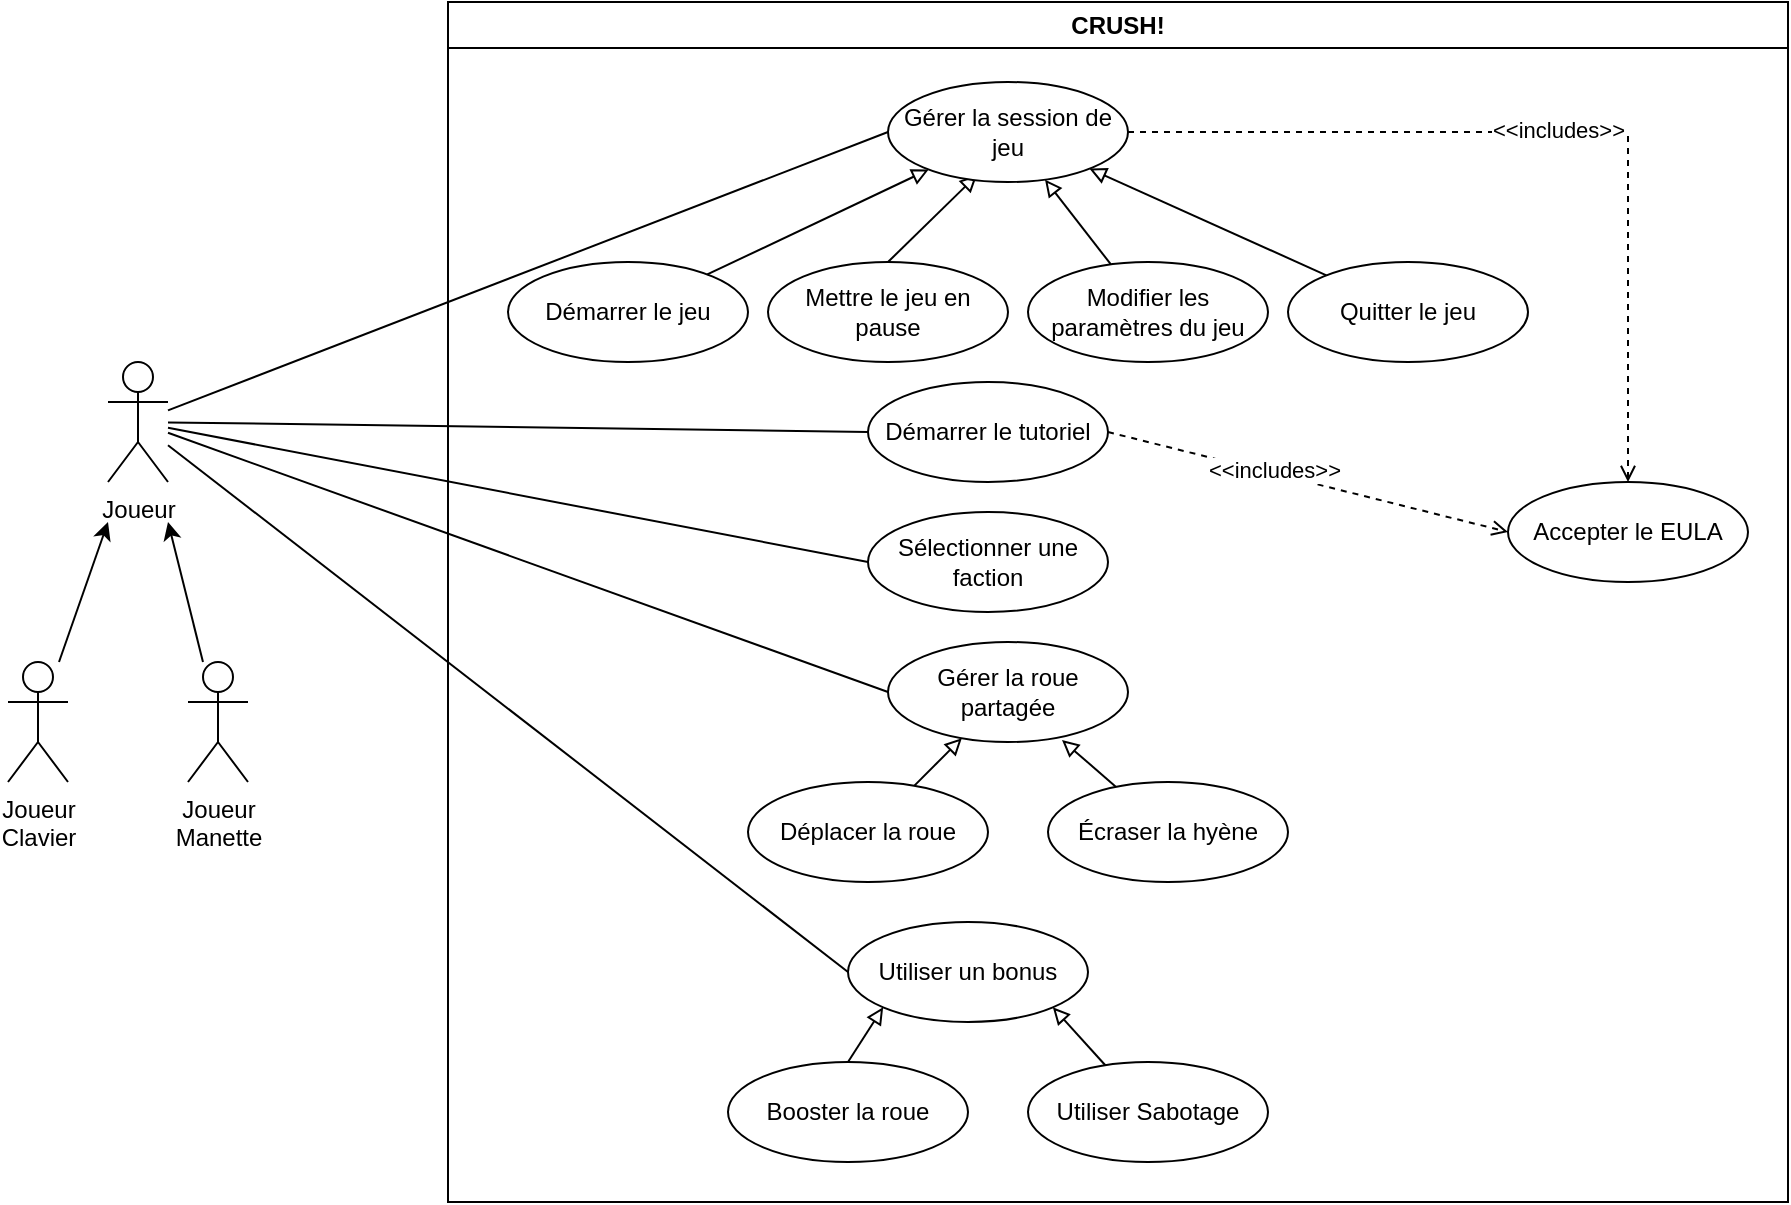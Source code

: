 <mxfile version="26.2.13">
  <diagram name="Page-1" id="vynCBVq9XJ8pfg_LBHzF">
    <mxGraphModel dx="1093" dy="591" grid="1" gridSize="10" guides="1" tooltips="1" connect="1" arrows="1" fold="1" page="1" pageScale="1" pageWidth="850" pageHeight="1100" math="0" shadow="0">
      <root>
        <mxCell id="0" />
        <mxCell id="1" parent="0" />
        <mxCell id="zl5Z9rwR7qq4CWvOWsA4-19" style="rounded=0;orthogonalLoop=1;jettySize=auto;html=1;entryX=0;entryY=0.5;entryDx=0;entryDy=0;endArrow=none;startFill=0;" parent="1" source="zl5Z9rwR7qq4CWvOWsA4-1" target="zl5Z9rwR7qq4CWvOWsA4-4" edge="1">
          <mxGeometry relative="1" as="geometry" />
        </mxCell>
        <mxCell id="zl5Z9rwR7qq4CWvOWsA4-20" style="rounded=0;orthogonalLoop=1;jettySize=auto;html=1;entryX=0;entryY=0.5;entryDx=0;entryDy=0;endArrow=none;startFill=0;" parent="1" source="zl5Z9rwR7qq4CWvOWsA4-1" target="zl5Z9rwR7qq4CWvOWsA4-9" edge="1">
          <mxGeometry relative="1" as="geometry" />
        </mxCell>
        <mxCell id="zl5Z9rwR7qq4CWvOWsA4-22" style="rounded=0;orthogonalLoop=1;jettySize=auto;html=1;entryX=0;entryY=0.5;entryDx=0;entryDy=0;endArrow=none;startFill=0;" parent="1" source="zl5Z9rwR7qq4CWvOWsA4-1" target="zl5Z9rwR7qq4CWvOWsA4-15" edge="1">
          <mxGeometry relative="1" as="geometry" />
        </mxCell>
        <mxCell id="zl5Z9rwR7qq4CWvOWsA4-23" style="rounded=0;orthogonalLoop=1;jettySize=auto;html=1;entryX=0;entryY=0.5;entryDx=0;entryDy=0;endArrow=none;startFill=0;" parent="1" source="zl5Z9rwR7qq4CWvOWsA4-1" target="zl5Z9rwR7qq4CWvOWsA4-56" edge="1">
          <mxGeometry relative="1" as="geometry" />
        </mxCell>
        <mxCell id="zl5Z9rwR7qq4CWvOWsA4-39" style="rounded=0;orthogonalLoop=1;jettySize=auto;html=1;entryX=0;entryY=0.5;entryDx=0;entryDy=0;endArrow=none;startFill=0;" parent="1" source="zl5Z9rwR7qq4CWvOWsA4-1" target="zl5Z9rwR7qq4CWvOWsA4-28" edge="1">
          <mxGeometry relative="1" as="geometry" />
        </mxCell>
        <mxCell id="zl5Z9rwR7qq4CWvOWsA4-1" value="Joueur" style="shape=umlActor;verticalLabelPosition=bottom;verticalAlign=top;html=1;outlineConnect=0;" parent="1" vertex="1">
          <mxGeometry x="70" y="220" width="30" height="60" as="geometry" />
        </mxCell>
        <mxCell id="zl5Z9rwR7qq4CWvOWsA4-25" value="CRUSH!" style="swimlane;whiteSpace=wrap;html=1;" parent="1" vertex="1">
          <mxGeometry x="240" y="40" width="670" height="600" as="geometry">
            <mxRectangle x="230" y="50" width="90" height="30" as="alternateBounds" />
          </mxGeometry>
        </mxCell>
        <mxCell id="zl5Z9rwR7qq4CWvOWsA4-46" style="rounded=0;orthogonalLoop=1;jettySize=auto;html=1;exitX=1;exitY=0.5;exitDx=0;exitDy=0;entryX=0;entryY=0.5;entryDx=0;entryDy=0;dashed=1;endArrow=open;endFill=0;" parent="zl5Z9rwR7qq4CWvOWsA4-25" source="zl5Z9rwR7qq4CWvOWsA4-15" target="zl5Z9rwR7qq4CWvOWsA4-45" edge="1">
          <mxGeometry relative="1" as="geometry" />
        </mxCell>
        <mxCell id="zl5Z9rwR7qq4CWvOWsA4-52" value="&amp;lt;&amp;lt;includes&amp;gt;&amp;gt;" style="edgeLabel;html=1;align=center;verticalAlign=middle;resizable=0;points=[];" parent="zl5Z9rwR7qq4CWvOWsA4-46" vertex="1" connectable="0">
          <mxGeometry x="-0.175" y="2" relative="1" as="geometry">
            <mxPoint as="offset" />
          </mxGeometry>
        </mxCell>
        <mxCell id="zl5Z9rwR7qq4CWvOWsA4-15" value="Démarrer le tutoriel" style="ellipse;whiteSpace=wrap;html=1;" parent="zl5Z9rwR7qq4CWvOWsA4-25" vertex="1">
          <mxGeometry x="210" y="190" width="120" height="50" as="geometry" />
        </mxCell>
        <mxCell id="zl5Z9rwR7qq4CWvOWsA4-38" style="rounded=0;orthogonalLoop=1;jettySize=auto;html=1;entryX=0.725;entryY=0.98;entryDx=0;entryDy=0;endArrow=block;startFill=0;entryPerimeter=0;endFill=0;" parent="zl5Z9rwR7qq4CWvOWsA4-25" source="zl5Z9rwR7qq4CWvOWsA4-10" target="zl5Z9rwR7qq4CWvOWsA4-28" edge="1">
          <mxGeometry relative="1" as="geometry" />
        </mxCell>
        <mxCell id="zl5Z9rwR7qq4CWvOWsA4-10" value="Écraser la hyène" style="ellipse;whiteSpace=wrap;html=1;" parent="zl5Z9rwR7qq4CWvOWsA4-25" vertex="1">
          <mxGeometry x="300" y="390" width="120" height="50" as="geometry" />
        </mxCell>
        <mxCell id="zl5Z9rwR7qq4CWvOWsA4-62" style="rounded=0;orthogonalLoop=1;jettySize=auto;html=1;entryX=1;entryY=1;entryDx=0;entryDy=0;endArrow=block;endFill=0;" parent="zl5Z9rwR7qq4CWvOWsA4-25" source="zl5Z9rwR7qq4CWvOWsA4-16" target="zl5Z9rwR7qq4CWvOWsA4-56" edge="1">
          <mxGeometry relative="1" as="geometry" />
        </mxCell>
        <mxCell id="zl5Z9rwR7qq4CWvOWsA4-16" value="Utiliser Sabotage" style="ellipse;whiteSpace=wrap;html=1;" parent="zl5Z9rwR7qq4CWvOWsA4-25" vertex="1">
          <mxGeometry x="290" y="530" width="120" height="50" as="geometry" />
        </mxCell>
        <mxCell id="zl5Z9rwR7qq4CWvOWsA4-9" value="Sélectionner une faction" style="ellipse;whiteSpace=wrap;html=1;" parent="zl5Z9rwR7qq4CWvOWsA4-25" vertex="1">
          <mxGeometry x="210" y="255" width="120" height="50" as="geometry" />
        </mxCell>
        <mxCell id="zl5Z9rwR7qq4CWvOWsA4-34" style="rounded=0;orthogonalLoop=1;jettySize=auto;html=1;endArrow=block;endFill=0;" parent="zl5Z9rwR7qq4CWvOWsA4-25" source="zl5Z9rwR7qq4CWvOWsA4-26" target="zl5Z9rwR7qq4CWvOWsA4-4" edge="1">
          <mxGeometry relative="1" as="geometry" />
        </mxCell>
        <mxCell id="zl5Z9rwR7qq4CWvOWsA4-26" value="Modifier les paramètres du jeu" style="ellipse;whiteSpace=wrap;html=1;" parent="zl5Z9rwR7qq4CWvOWsA4-25" vertex="1">
          <mxGeometry x="290" y="130" width="120" height="50" as="geometry" />
        </mxCell>
        <mxCell id="zl5Z9rwR7qq4CWvOWsA4-37" style="rounded=0;orthogonalLoop=1;jettySize=auto;html=1;endArrow=block;startFill=0;endFill=0;" parent="zl5Z9rwR7qq4CWvOWsA4-25" source="zl5Z9rwR7qq4CWvOWsA4-27" target="zl5Z9rwR7qq4CWvOWsA4-28" edge="1">
          <mxGeometry relative="1" as="geometry" />
        </mxCell>
        <mxCell id="zl5Z9rwR7qq4CWvOWsA4-27" value="Déplacer la roue" style="ellipse;whiteSpace=wrap;html=1;" parent="zl5Z9rwR7qq4CWvOWsA4-25" vertex="1">
          <mxGeometry x="150" y="390" width="120" height="50" as="geometry" />
        </mxCell>
        <mxCell id="zl5Z9rwR7qq4CWvOWsA4-28" value="Gérer la roue partagée" style="ellipse;whiteSpace=wrap;html=1;" parent="zl5Z9rwR7qq4CWvOWsA4-25" vertex="1">
          <mxGeometry x="220" y="320" width="120" height="50" as="geometry" />
        </mxCell>
        <mxCell id="zl5Z9rwR7qq4CWvOWsA4-33" style="rounded=0;orthogonalLoop=1;jettySize=auto;html=1;exitX=0.5;exitY=0;exitDx=0;exitDy=0;entryX=0.371;entryY=0.93;entryDx=0;entryDy=0;entryPerimeter=0;endArrow=block;endFill=0;" parent="zl5Z9rwR7qq4CWvOWsA4-25" source="zl5Z9rwR7qq4CWvOWsA4-7" target="zl5Z9rwR7qq4CWvOWsA4-4" edge="1">
          <mxGeometry relative="1" as="geometry" />
        </mxCell>
        <mxCell id="zl5Z9rwR7qq4CWvOWsA4-7" value="Mettre le jeu en pause" style="ellipse;whiteSpace=wrap;html=1;" parent="zl5Z9rwR7qq4CWvOWsA4-25" vertex="1">
          <mxGeometry x="160" y="130" width="120" height="50" as="geometry" />
        </mxCell>
        <mxCell id="zl5Z9rwR7qq4CWvOWsA4-36" style="rounded=0;orthogonalLoop=1;jettySize=auto;html=1;endArrow=block;endFill=0;" parent="zl5Z9rwR7qq4CWvOWsA4-25" source="zl5Z9rwR7qq4CWvOWsA4-8" target="zl5Z9rwR7qq4CWvOWsA4-4" edge="1">
          <mxGeometry relative="1" as="geometry" />
        </mxCell>
        <mxCell id="zl5Z9rwR7qq4CWvOWsA4-8" value="Quitter le jeu" style="ellipse;whiteSpace=wrap;html=1;" parent="zl5Z9rwR7qq4CWvOWsA4-25" vertex="1">
          <mxGeometry x="420" y="130" width="120" height="50" as="geometry" />
        </mxCell>
        <mxCell id="zl5Z9rwR7qq4CWvOWsA4-50" style="edgeStyle=orthogonalEdgeStyle;rounded=0;orthogonalLoop=1;jettySize=auto;html=1;exitX=1;exitY=0.5;exitDx=0;exitDy=0;dashed=1;endArrow=open;endFill=0;" parent="zl5Z9rwR7qq4CWvOWsA4-25" source="zl5Z9rwR7qq4CWvOWsA4-4" target="zl5Z9rwR7qq4CWvOWsA4-45" edge="1">
          <mxGeometry relative="1" as="geometry" />
        </mxCell>
        <mxCell id="zl5Z9rwR7qq4CWvOWsA4-51" value="&amp;lt;&amp;lt;includes&amp;gt;&amp;gt;" style="edgeLabel;html=1;align=center;verticalAlign=middle;resizable=0;points=[];" parent="zl5Z9rwR7qq4CWvOWsA4-50" vertex="1" connectable="0">
          <mxGeometry x="0.009" y="1" relative="1" as="geometry">
            <mxPoint as="offset" />
          </mxGeometry>
        </mxCell>
        <mxCell id="zl5Z9rwR7qq4CWvOWsA4-4" value="Gérer la session de jeu" style="ellipse;whiteSpace=wrap;html=1;" parent="zl5Z9rwR7qq4CWvOWsA4-25" vertex="1">
          <mxGeometry x="220" y="40" width="120" height="50" as="geometry" />
        </mxCell>
        <mxCell id="zl5Z9rwR7qq4CWvOWsA4-6" value="Démarrer le jeu" style="ellipse;whiteSpace=wrap;html=1;" parent="zl5Z9rwR7qq4CWvOWsA4-25" vertex="1">
          <mxGeometry x="30" y="130" width="120" height="50" as="geometry" />
        </mxCell>
        <mxCell id="zl5Z9rwR7qq4CWvOWsA4-32" style="rounded=0;orthogonalLoop=1;jettySize=auto;html=1;endArrow=block;endFill=0;" parent="zl5Z9rwR7qq4CWvOWsA4-25" source="zl5Z9rwR7qq4CWvOWsA4-6" target="zl5Z9rwR7qq4CWvOWsA4-4" edge="1">
          <mxGeometry relative="1" as="geometry" />
        </mxCell>
        <mxCell id="zl5Z9rwR7qq4CWvOWsA4-45" value="Accepter le EULA" style="ellipse;whiteSpace=wrap;html=1;" parent="zl5Z9rwR7qq4CWvOWsA4-25" vertex="1">
          <mxGeometry x="530" y="240" width="120" height="50" as="geometry" />
        </mxCell>
        <mxCell id="zl5Z9rwR7qq4CWvOWsA4-56" value="Utiliser un bonus" style="ellipse;whiteSpace=wrap;html=1;" parent="zl5Z9rwR7qq4CWvOWsA4-25" vertex="1">
          <mxGeometry x="200" y="460" width="120" height="50" as="geometry" />
        </mxCell>
        <mxCell id="zl5Z9rwR7qq4CWvOWsA4-59" style="rounded=0;orthogonalLoop=1;jettySize=auto;html=1;exitX=0.5;exitY=0;exitDx=0;exitDy=0;entryX=0;entryY=1;entryDx=0;entryDy=0;endArrow=block;endFill=0;" parent="zl5Z9rwR7qq4CWvOWsA4-25" source="zl5Z9rwR7qq4CWvOWsA4-57" target="zl5Z9rwR7qq4CWvOWsA4-56" edge="1">
          <mxGeometry relative="1" as="geometry" />
        </mxCell>
        <mxCell id="zl5Z9rwR7qq4CWvOWsA4-57" value="Booster la roue" style="ellipse;whiteSpace=wrap;html=1;" parent="zl5Z9rwR7qq4CWvOWsA4-25" vertex="1">
          <mxGeometry x="140" y="530" width="120" height="50" as="geometry" />
        </mxCell>
        <mxCell id="zl5Z9rwR7qq4CWvOWsA4-43" style="rounded=0;orthogonalLoop=1;jettySize=auto;html=1;" parent="1" source="zl5Z9rwR7qq4CWvOWsA4-41" edge="1">
          <mxGeometry relative="1" as="geometry">
            <mxPoint x="70" y="300" as="targetPoint" />
          </mxGeometry>
        </mxCell>
        <mxCell id="zl5Z9rwR7qq4CWvOWsA4-41" value="Joueur&lt;div&gt;Clavier&lt;/div&gt;" style="shape=umlActor;verticalLabelPosition=bottom;verticalAlign=top;html=1;outlineConnect=0;" parent="1" vertex="1">
          <mxGeometry x="20" y="370" width="30" height="60" as="geometry" />
        </mxCell>
        <mxCell id="zl5Z9rwR7qq4CWvOWsA4-44" style="rounded=0;orthogonalLoop=1;jettySize=auto;html=1;" parent="1" source="zl5Z9rwR7qq4CWvOWsA4-42" edge="1">
          <mxGeometry relative="1" as="geometry">
            <mxPoint x="100" y="300" as="targetPoint" />
          </mxGeometry>
        </mxCell>
        <mxCell id="zl5Z9rwR7qq4CWvOWsA4-42" value="Joueur&lt;div&gt;&lt;span style=&quot;background-color: transparent; color: light-dark(rgb(0, 0, 0), rgb(255, 255, 255));&quot;&gt;Manette&lt;/span&gt;&lt;/div&gt;" style="shape=umlActor;verticalLabelPosition=bottom;verticalAlign=top;html=1;outlineConnect=0;" parent="1" vertex="1">
          <mxGeometry x="110" y="370" width="30" height="60" as="geometry" />
        </mxCell>
      </root>
    </mxGraphModel>
  </diagram>
</mxfile>
